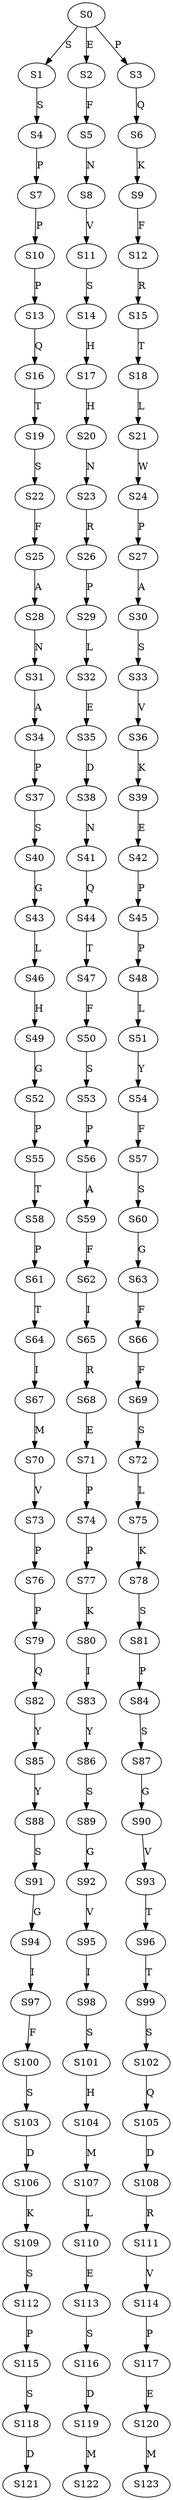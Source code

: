 strict digraph  {
	S0 -> S1 [ label = S ];
	S0 -> S2 [ label = E ];
	S0 -> S3 [ label = P ];
	S1 -> S4 [ label = S ];
	S2 -> S5 [ label = F ];
	S3 -> S6 [ label = Q ];
	S4 -> S7 [ label = P ];
	S5 -> S8 [ label = N ];
	S6 -> S9 [ label = K ];
	S7 -> S10 [ label = P ];
	S8 -> S11 [ label = V ];
	S9 -> S12 [ label = F ];
	S10 -> S13 [ label = P ];
	S11 -> S14 [ label = S ];
	S12 -> S15 [ label = R ];
	S13 -> S16 [ label = Q ];
	S14 -> S17 [ label = H ];
	S15 -> S18 [ label = T ];
	S16 -> S19 [ label = T ];
	S17 -> S20 [ label = H ];
	S18 -> S21 [ label = L ];
	S19 -> S22 [ label = S ];
	S20 -> S23 [ label = N ];
	S21 -> S24 [ label = W ];
	S22 -> S25 [ label = F ];
	S23 -> S26 [ label = R ];
	S24 -> S27 [ label = P ];
	S25 -> S28 [ label = A ];
	S26 -> S29 [ label = P ];
	S27 -> S30 [ label = A ];
	S28 -> S31 [ label = N ];
	S29 -> S32 [ label = L ];
	S30 -> S33 [ label = S ];
	S31 -> S34 [ label = A ];
	S32 -> S35 [ label = E ];
	S33 -> S36 [ label = V ];
	S34 -> S37 [ label = P ];
	S35 -> S38 [ label = D ];
	S36 -> S39 [ label = K ];
	S37 -> S40 [ label = S ];
	S38 -> S41 [ label = N ];
	S39 -> S42 [ label = E ];
	S40 -> S43 [ label = G ];
	S41 -> S44 [ label = Q ];
	S42 -> S45 [ label = P ];
	S43 -> S46 [ label = L ];
	S44 -> S47 [ label = T ];
	S45 -> S48 [ label = P ];
	S46 -> S49 [ label = H ];
	S47 -> S50 [ label = F ];
	S48 -> S51 [ label = L ];
	S49 -> S52 [ label = G ];
	S50 -> S53 [ label = S ];
	S51 -> S54 [ label = Y ];
	S52 -> S55 [ label = P ];
	S53 -> S56 [ label = P ];
	S54 -> S57 [ label = F ];
	S55 -> S58 [ label = T ];
	S56 -> S59 [ label = A ];
	S57 -> S60 [ label = S ];
	S58 -> S61 [ label = P ];
	S59 -> S62 [ label = F ];
	S60 -> S63 [ label = G ];
	S61 -> S64 [ label = T ];
	S62 -> S65 [ label = I ];
	S63 -> S66 [ label = F ];
	S64 -> S67 [ label = I ];
	S65 -> S68 [ label = R ];
	S66 -> S69 [ label = F ];
	S67 -> S70 [ label = M ];
	S68 -> S71 [ label = E ];
	S69 -> S72 [ label = S ];
	S70 -> S73 [ label = V ];
	S71 -> S74 [ label = P ];
	S72 -> S75 [ label = L ];
	S73 -> S76 [ label = P ];
	S74 -> S77 [ label = P ];
	S75 -> S78 [ label = K ];
	S76 -> S79 [ label = P ];
	S77 -> S80 [ label = K ];
	S78 -> S81 [ label = S ];
	S79 -> S82 [ label = Q ];
	S80 -> S83 [ label = I ];
	S81 -> S84 [ label = P ];
	S82 -> S85 [ label = Y ];
	S83 -> S86 [ label = Y ];
	S84 -> S87 [ label = S ];
	S85 -> S88 [ label = Y ];
	S86 -> S89 [ label = S ];
	S87 -> S90 [ label = G ];
	S88 -> S91 [ label = S ];
	S89 -> S92 [ label = G ];
	S90 -> S93 [ label = V ];
	S91 -> S94 [ label = G ];
	S92 -> S95 [ label = V ];
	S93 -> S96 [ label = T ];
	S94 -> S97 [ label = I ];
	S95 -> S98 [ label = I ];
	S96 -> S99 [ label = T ];
	S97 -> S100 [ label = F ];
	S98 -> S101 [ label = S ];
	S99 -> S102 [ label = S ];
	S100 -> S103 [ label = S ];
	S101 -> S104 [ label = H ];
	S102 -> S105 [ label = Q ];
	S103 -> S106 [ label = D ];
	S104 -> S107 [ label = M ];
	S105 -> S108 [ label = D ];
	S106 -> S109 [ label = K ];
	S107 -> S110 [ label = L ];
	S108 -> S111 [ label = R ];
	S109 -> S112 [ label = S ];
	S110 -> S113 [ label = E ];
	S111 -> S114 [ label = V ];
	S112 -> S115 [ label = P ];
	S113 -> S116 [ label = S ];
	S114 -> S117 [ label = P ];
	S115 -> S118 [ label = S ];
	S116 -> S119 [ label = D ];
	S117 -> S120 [ label = E ];
	S118 -> S121 [ label = D ];
	S119 -> S122 [ label = M ];
	S120 -> S123 [ label = M ];
}
